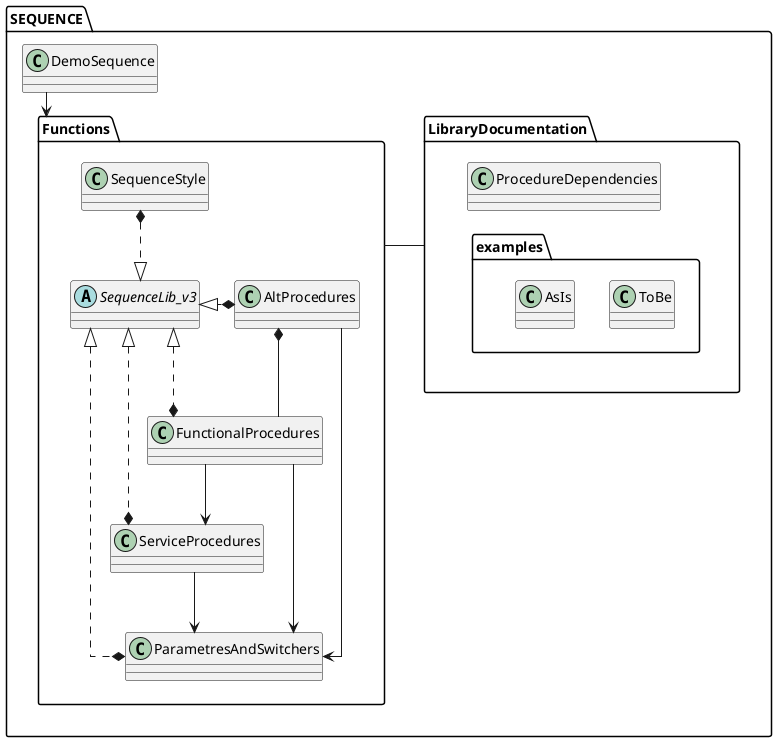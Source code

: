 @startuml
skinparam linetype ortho
'left to right direction
package SEQUENCE {
    package Functions {
        abstract "SequenceLib_v3" as lib
        class "SequenceStyle" as style
        class "ParametresAndSwitchers" as params
        class "AltProcedures" as alt
        class "ServiceProcedures" as serv
        class "FunctionalProcedures" as function
    }
}
class SEQUENCE.LibraryDocumentation.ProcedureDependencies
class SEQUENCE.LibraryDocumentation.examples.ToBe
class SEQUENCE.LibraryDocumentation.examples.AsIs
class SEQUENCE.DemoSequence

style *..|> lib
lib <|..* params
lib <|.* alt
lib <|.* serv
lib <|..* function

alt --> params
alt *-- function

function --> serv
function --> params

serv --> params

SEQUENCE.LibraryDocumentation -right- SEQUENCE.Functions

SEQUENCE.LibraryDocumentation.ProcedureDependencies -[hidden]- SEQUENCE.LibraryDocumentation.examples

SEQUENCE.DemoSequence --> SEQUENCE.Functions

@enduml0